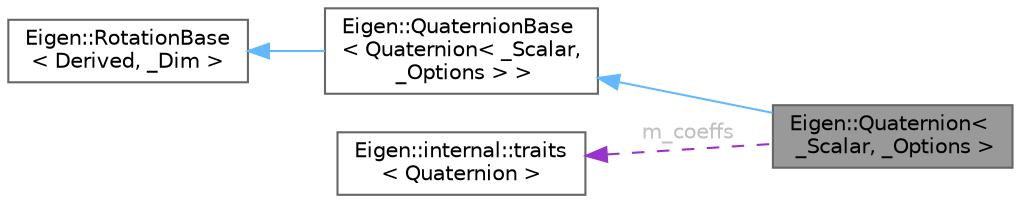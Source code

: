 digraph "Eigen::Quaternion&lt; _Scalar, _Options &gt;"
{
 // LATEX_PDF_SIZE
  bgcolor="transparent";
  edge [fontname=Helvetica,fontsize=10,labelfontname=Helvetica,labelfontsize=10];
  node [fontname=Helvetica,fontsize=10,shape=box,height=0.2,width=0.4];
  rankdir="LR";
  Node1 [id="Node000001",label="Eigen::Quaternion\<\l _Scalar, _Options \>",height=0.2,width=0.4,color="gray40", fillcolor="grey60", style="filled", fontcolor="black",tooltip="The quaternion class used to represent 3D orientations and rotations"];
  Node2 -> Node1 [id="edge1_Node000001_Node000002",dir="back",color="steelblue1",style="solid",tooltip=" "];
  Node2 [id="Node000002",label="Eigen::QuaternionBase\l\< Quaternion\< _Scalar,\l _Options \> \>",height=0.2,width=0.4,color="gray40", fillcolor="white", style="filled",URL="$class_eigen_1_1_quaternion_base.html",tooltip=" "];
  Node3 -> Node2 [id="edge2_Node000002_Node000003",dir="back",color="steelblue1",style="solid",tooltip=" "];
  Node3 [id="Node000003",label="Eigen::RotationBase\l\< Derived, _Dim \>",height=0.2,width=0.4,color="gray40", fillcolor="white", style="filled",URL="$class_eigen_1_1_rotation_base.html",tooltip="Common base class for compact rotation representations"];
  Node4 -> Node1 [id="edge3_Node000001_Node000004",dir="back",color="darkorchid3",style="dashed",tooltip=" ",label=" m_coeffs",fontcolor="grey" ];
  Node4 [id="Node000004",label="Eigen::internal::traits\l\< Quaternion \>",height=0.2,width=0.4,color="gray40", fillcolor="white", style="filled",URL="$struct_eigen_1_1internal_1_1traits.html",tooltip=" "];
}
